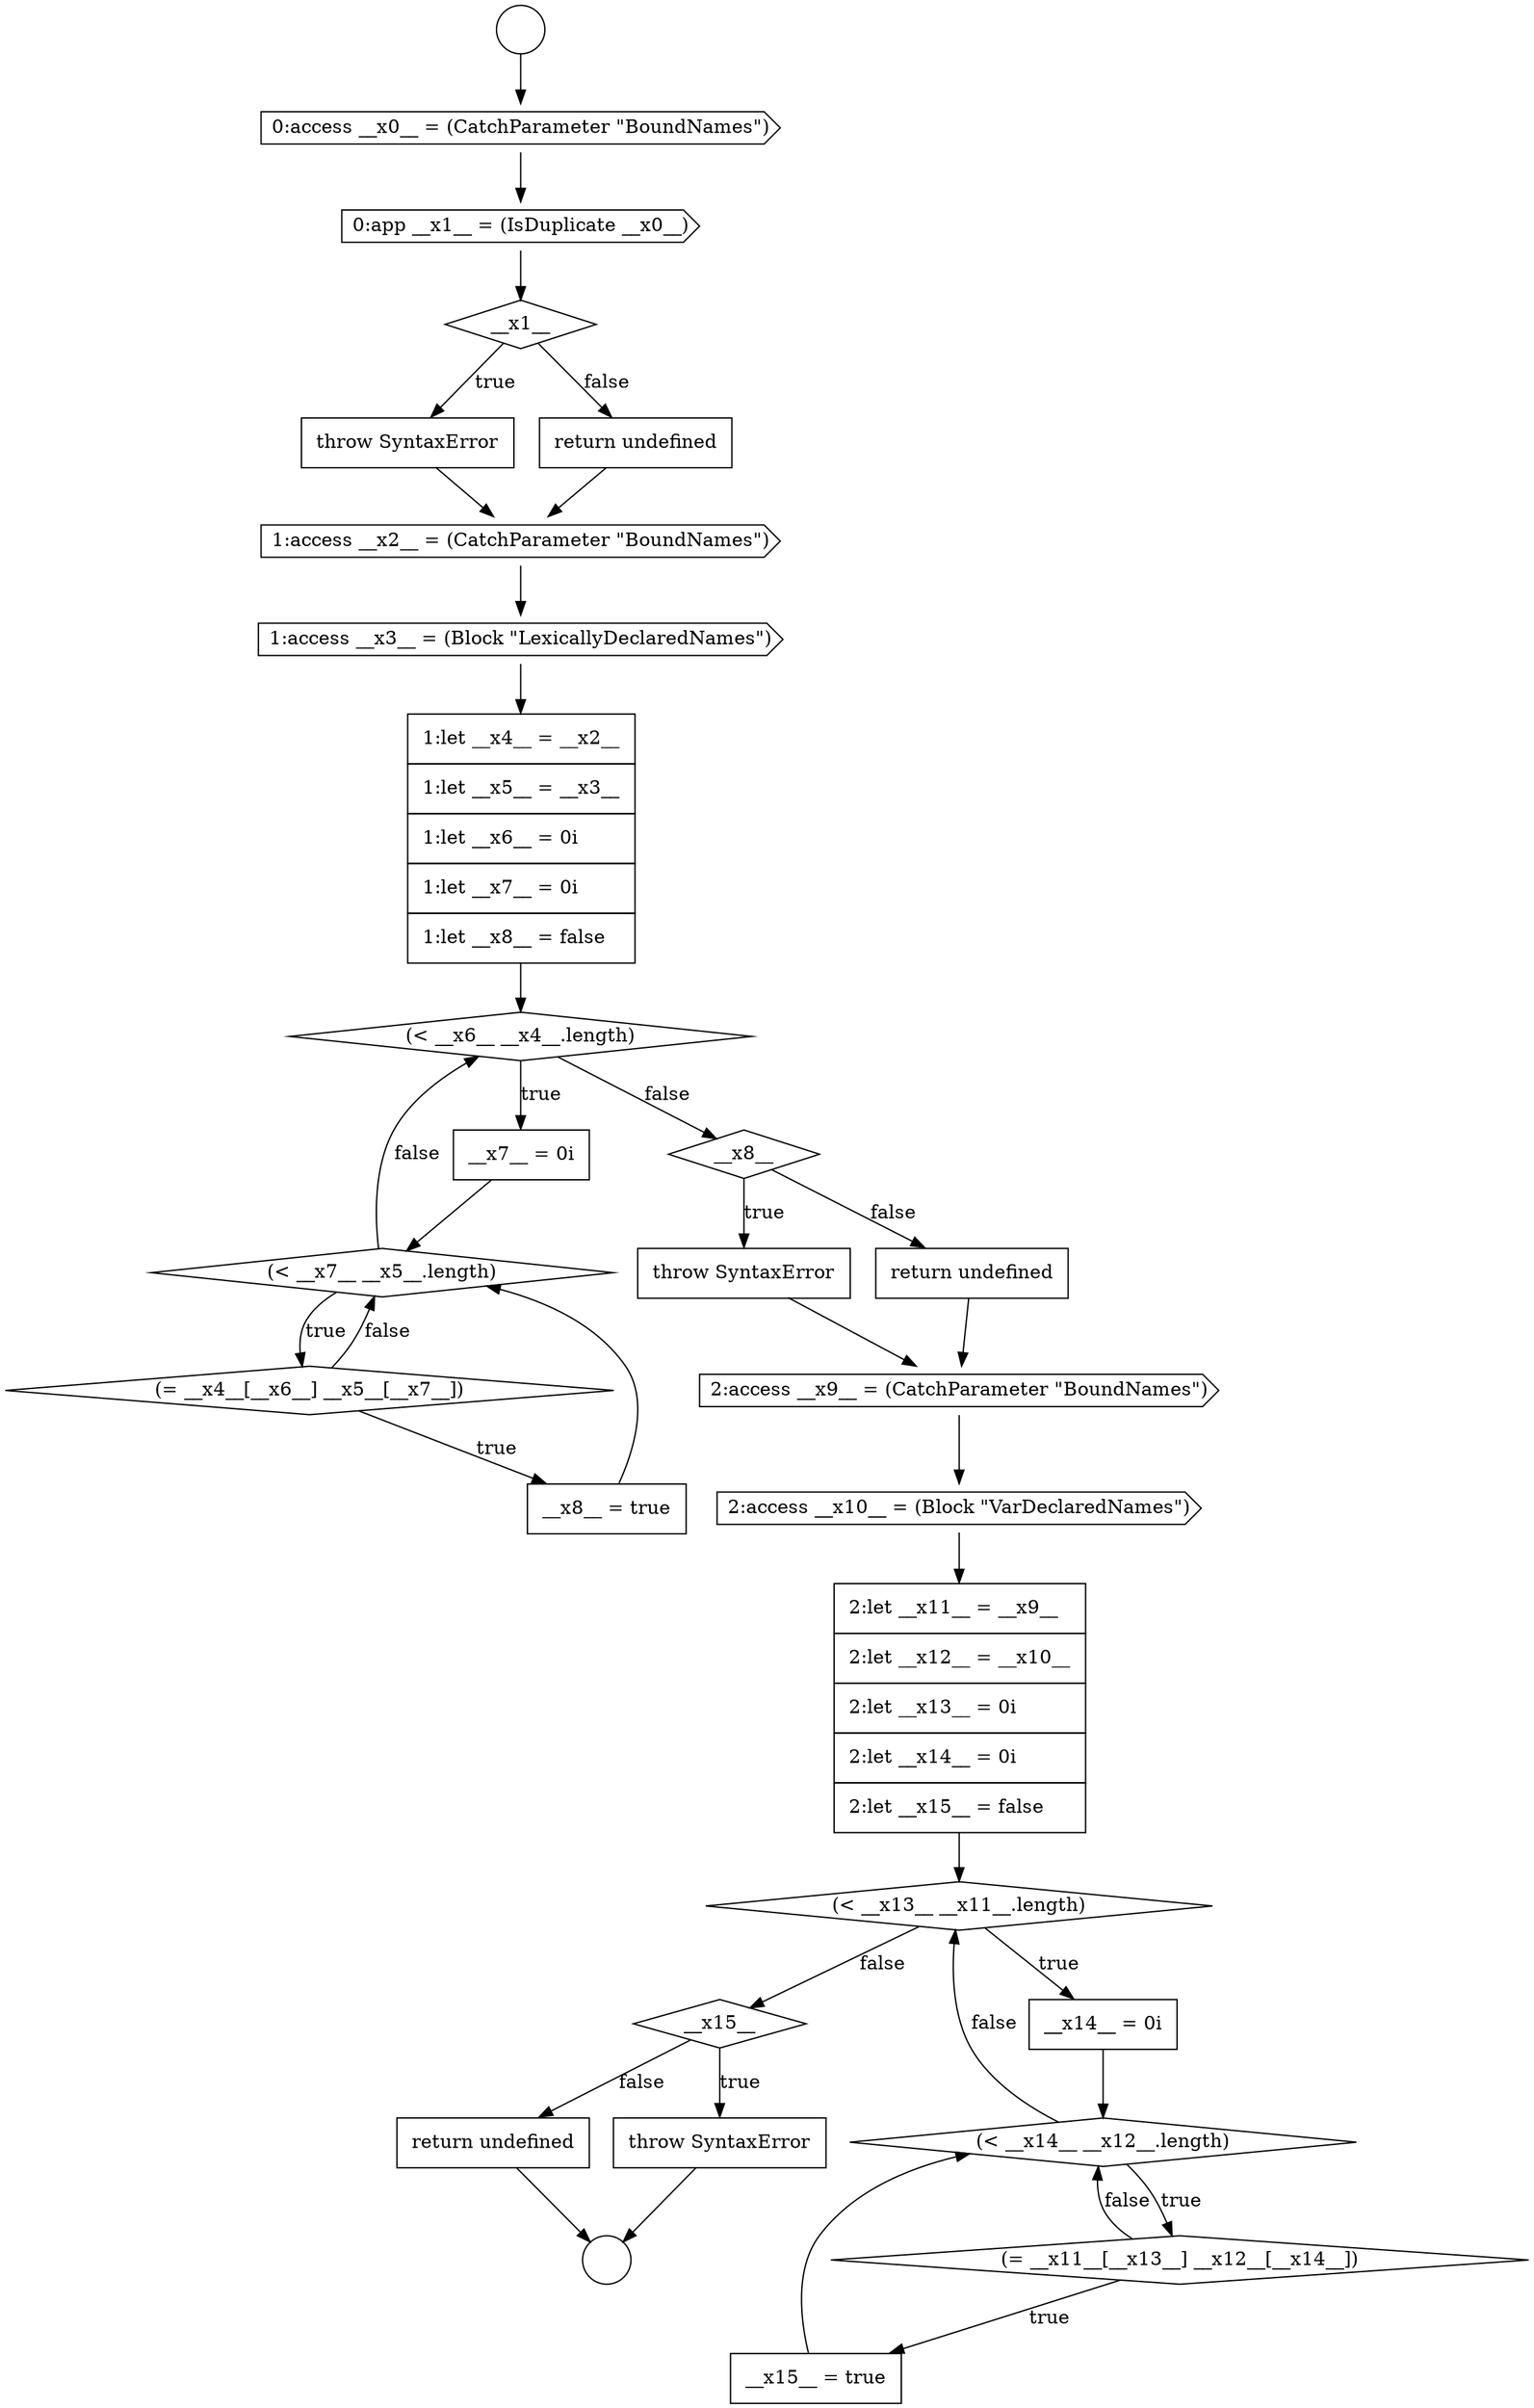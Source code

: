 digraph {
  node18635 [shape=diamond, label=<<font color="black">__x15__</font>> color="black" fillcolor="white" style=filled]
  node18614 [shape=none, margin=0, label=<<font color="black">
    <table border="0" cellborder="1" cellspacing="0" cellpadding="10">
      <tr><td align="left">throw SyntaxError</td></tr>
    </table>
  </font>> color="black" fillcolor="white" style=filled]
  node18627 [shape=cds, label=<<font color="black">2:access __x9__ = (CatchParameter &quot;BoundNames&quot;)</font>> color="black" fillcolor="white" style=filled]
  node18636 [shape=none, margin=0, label=<<font color="black">
    <table border="0" cellborder="1" cellspacing="0" cellpadding="10">
      <tr><td align="left">throw SyntaxError</td></tr>
    </table>
  </font>> color="black" fillcolor="white" style=filled]
  node18609 [shape=circle label=" " color="black" fillcolor="white" style=filled]
  node18632 [shape=diamond, label=<<font color="black">(&lt; __x14__ __x12__.length)</font>> color="black" fillcolor="white" style=filled]
  node18613 [shape=diamond, label=<<font color="black">__x1__</font>> color="black" fillcolor="white" style=filled]
  node18618 [shape=none, margin=0, label=<<font color="black">
    <table border="0" cellborder="1" cellspacing="0" cellpadding="10">
      <tr><td align="left">1:let __x4__ = __x2__</td></tr>
      <tr><td align="left">1:let __x5__ = __x3__</td></tr>
      <tr><td align="left">1:let __x6__ = 0i</td></tr>
      <tr><td align="left">1:let __x7__ = 0i</td></tr>
      <tr><td align="left">1:let __x8__ = false</td></tr>
    </table>
  </font>> color="black" fillcolor="white" style=filled]
  node18626 [shape=none, margin=0, label=<<font color="black">
    <table border="0" cellborder="1" cellspacing="0" cellpadding="10">
      <tr><td align="left">return undefined</td></tr>
    </table>
  </font>> color="black" fillcolor="white" style=filled]
  node18621 [shape=diamond, label=<<font color="black">(&lt; __x7__ __x5__.length)</font>> color="black" fillcolor="white" style=filled]
  node18616 [shape=cds, label=<<font color="black">1:access __x2__ = (CatchParameter &quot;BoundNames&quot;)</font>> color="black" fillcolor="white" style=filled]
  node18633 [shape=diamond, label=<<font color="black">(= __x11__[__x13__] __x12__[__x14__])</font>> color="black" fillcolor="white" style=filled]
  node18637 [shape=none, margin=0, label=<<font color="black">
    <table border="0" cellborder="1" cellspacing="0" cellpadding="10">
      <tr><td align="left">return undefined</td></tr>
    </table>
  </font>> color="black" fillcolor="white" style=filled]
  node18625 [shape=none, margin=0, label=<<font color="black">
    <table border="0" cellborder="1" cellspacing="0" cellpadding="10">
      <tr><td align="left">throw SyntaxError</td></tr>
    </table>
  </font>> color="black" fillcolor="white" style=filled]
  node18615 [shape=none, margin=0, label=<<font color="black">
    <table border="0" cellborder="1" cellspacing="0" cellpadding="10">
      <tr><td align="left">return undefined</td></tr>
    </table>
  </font>> color="black" fillcolor="white" style=filled]
  node18630 [shape=diamond, label=<<font color="black">(&lt; __x13__ __x11__.length)</font>> color="black" fillcolor="white" style=filled]
  node18611 [shape=cds, label=<<font color="black">0:access __x0__ = (CatchParameter &quot;BoundNames&quot;)</font>> color="black" fillcolor="white" style=filled]
  node18634 [shape=none, margin=0, label=<<font color="black">
    <table border="0" cellborder="1" cellspacing="0" cellpadding="10">
      <tr><td align="left">__x15__ = true</td></tr>
    </table>
  </font>> color="black" fillcolor="white" style=filled]
  node18623 [shape=none, margin=0, label=<<font color="black">
    <table border="0" cellborder="1" cellspacing="0" cellpadding="10">
      <tr><td align="left">__x8__ = true</td></tr>
    </table>
  </font>> color="black" fillcolor="white" style=filled]
  node18628 [shape=cds, label=<<font color="black">2:access __x10__ = (Block &quot;VarDeclaredNames&quot;)</font>> color="black" fillcolor="white" style=filled]
  node18620 [shape=none, margin=0, label=<<font color="black">
    <table border="0" cellborder="1" cellspacing="0" cellpadding="10">
      <tr><td align="left">__x7__ = 0i</td></tr>
    </table>
  </font>> color="black" fillcolor="white" style=filled]
  node18610 [shape=circle label=" " color="black" fillcolor="white" style=filled]
  node18629 [shape=none, margin=0, label=<<font color="black">
    <table border="0" cellborder="1" cellspacing="0" cellpadding="10">
      <tr><td align="left">2:let __x11__ = __x9__</td></tr>
      <tr><td align="left">2:let __x12__ = __x10__</td></tr>
      <tr><td align="left">2:let __x13__ = 0i</td></tr>
      <tr><td align="left">2:let __x14__ = 0i</td></tr>
      <tr><td align="left">2:let __x15__ = false</td></tr>
    </table>
  </font>> color="black" fillcolor="white" style=filled]
  node18617 [shape=cds, label=<<font color="black">1:access __x3__ = (Block &quot;LexicallyDeclaredNames&quot;)</font>> color="black" fillcolor="white" style=filled]
  node18624 [shape=diamond, label=<<font color="black">__x8__</font>> color="black" fillcolor="white" style=filled]
  node18612 [shape=cds, label=<<font color="black">0:app __x1__ = (IsDuplicate __x0__)</font>> color="black" fillcolor="white" style=filled]
  node18631 [shape=none, margin=0, label=<<font color="black">
    <table border="0" cellborder="1" cellspacing="0" cellpadding="10">
      <tr><td align="left">__x14__ = 0i</td></tr>
    </table>
  </font>> color="black" fillcolor="white" style=filled]
  node18622 [shape=diamond, label=<<font color="black">(= __x4__[__x6__] __x5__[__x7__])</font>> color="black" fillcolor="white" style=filled]
  node18619 [shape=diamond, label=<<font color="black">(&lt; __x6__ __x4__.length)</font>> color="black" fillcolor="white" style=filled]
  node18616 -> node18617 [ color="black"]
  node18629 -> node18630 [ color="black"]
  node18622 -> node18623 [label=<<font color="black">true</font>> color="black"]
  node18622 -> node18621 [label=<<font color="black">false</font>> color="black"]
  node18621 -> node18622 [label=<<font color="black">true</font>> color="black"]
  node18621 -> node18619 [label=<<font color="black">false</font>> color="black"]
  node18631 -> node18632 [ color="black"]
  node18628 -> node18629 [ color="black"]
  node18620 -> node18621 [ color="black"]
  node18637 -> node18610 [ color="black"]
  node18618 -> node18619 [ color="black"]
  node18633 -> node18634 [label=<<font color="black">true</font>> color="black"]
  node18633 -> node18632 [label=<<font color="black">false</font>> color="black"]
  node18624 -> node18625 [label=<<font color="black">true</font>> color="black"]
  node18624 -> node18626 [label=<<font color="black">false</font>> color="black"]
  node18609 -> node18611 [ color="black"]
  node18619 -> node18620 [label=<<font color="black">true</font>> color="black"]
  node18619 -> node18624 [label=<<font color="black">false</font>> color="black"]
  node18627 -> node18628 [ color="black"]
  node18623 -> node18621 [ color="black"]
  node18626 -> node18627 [ color="black"]
  node18617 -> node18618 [ color="black"]
  node18612 -> node18613 [ color="black"]
  node18632 -> node18633 [label=<<font color="black">true</font>> color="black"]
  node18632 -> node18630 [label=<<font color="black">false</font>> color="black"]
  node18635 -> node18636 [label=<<font color="black">true</font>> color="black"]
  node18635 -> node18637 [label=<<font color="black">false</font>> color="black"]
  node18636 -> node18610 [ color="black"]
  node18614 -> node18616 [ color="black"]
  node18613 -> node18614 [label=<<font color="black">true</font>> color="black"]
  node18613 -> node18615 [label=<<font color="black">false</font>> color="black"]
  node18634 -> node18632 [ color="black"]
  node18611 -> node18612 [ color="black"]
  node18615 -> node18616 [ color="black"]
  node18630 -> node18631 [label=<<font color="black">true</font>> color="black"]
  node18630 -> node18635 [label=<<font color="black">false</font>> color="black"]
  node18625 -> node18627 [ color="black"]
}
